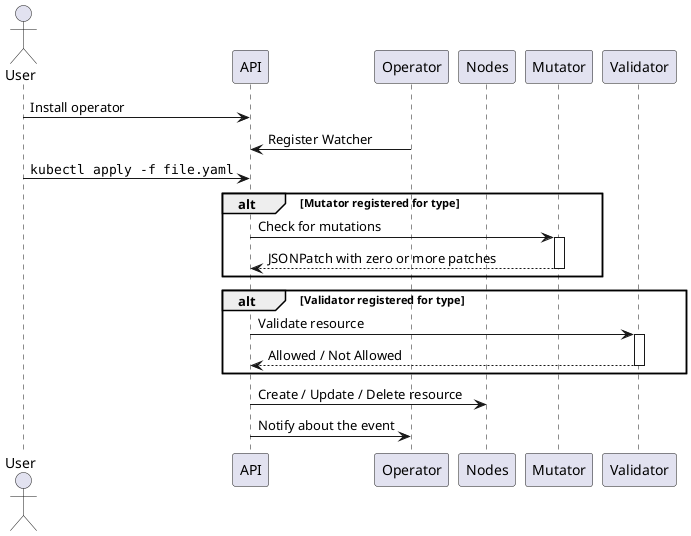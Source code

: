 @startuml
skinparam backgroundcolor transparent

actor User as u
participant "API" as api
participant "Operator" as op
participant "Nodes" as node
participant "Mutator" as mut
participant "Validator" as val

u -> api : Install operator
op -> api : Register Watcher
u -> api : ""kubectl apply -f file.yaml""

alt Mutator registered for type
    api -> mut : Check for mutations
    activate mut
    return JSONPatch with zero or more patches
end

alt Validator registered for type
    api -> val : Validate resource
    activate val
    return Allowed / Not Allowed
end

api -> node : Create / Update / Delete resource
api -> op : Notify about the event

@enduml
